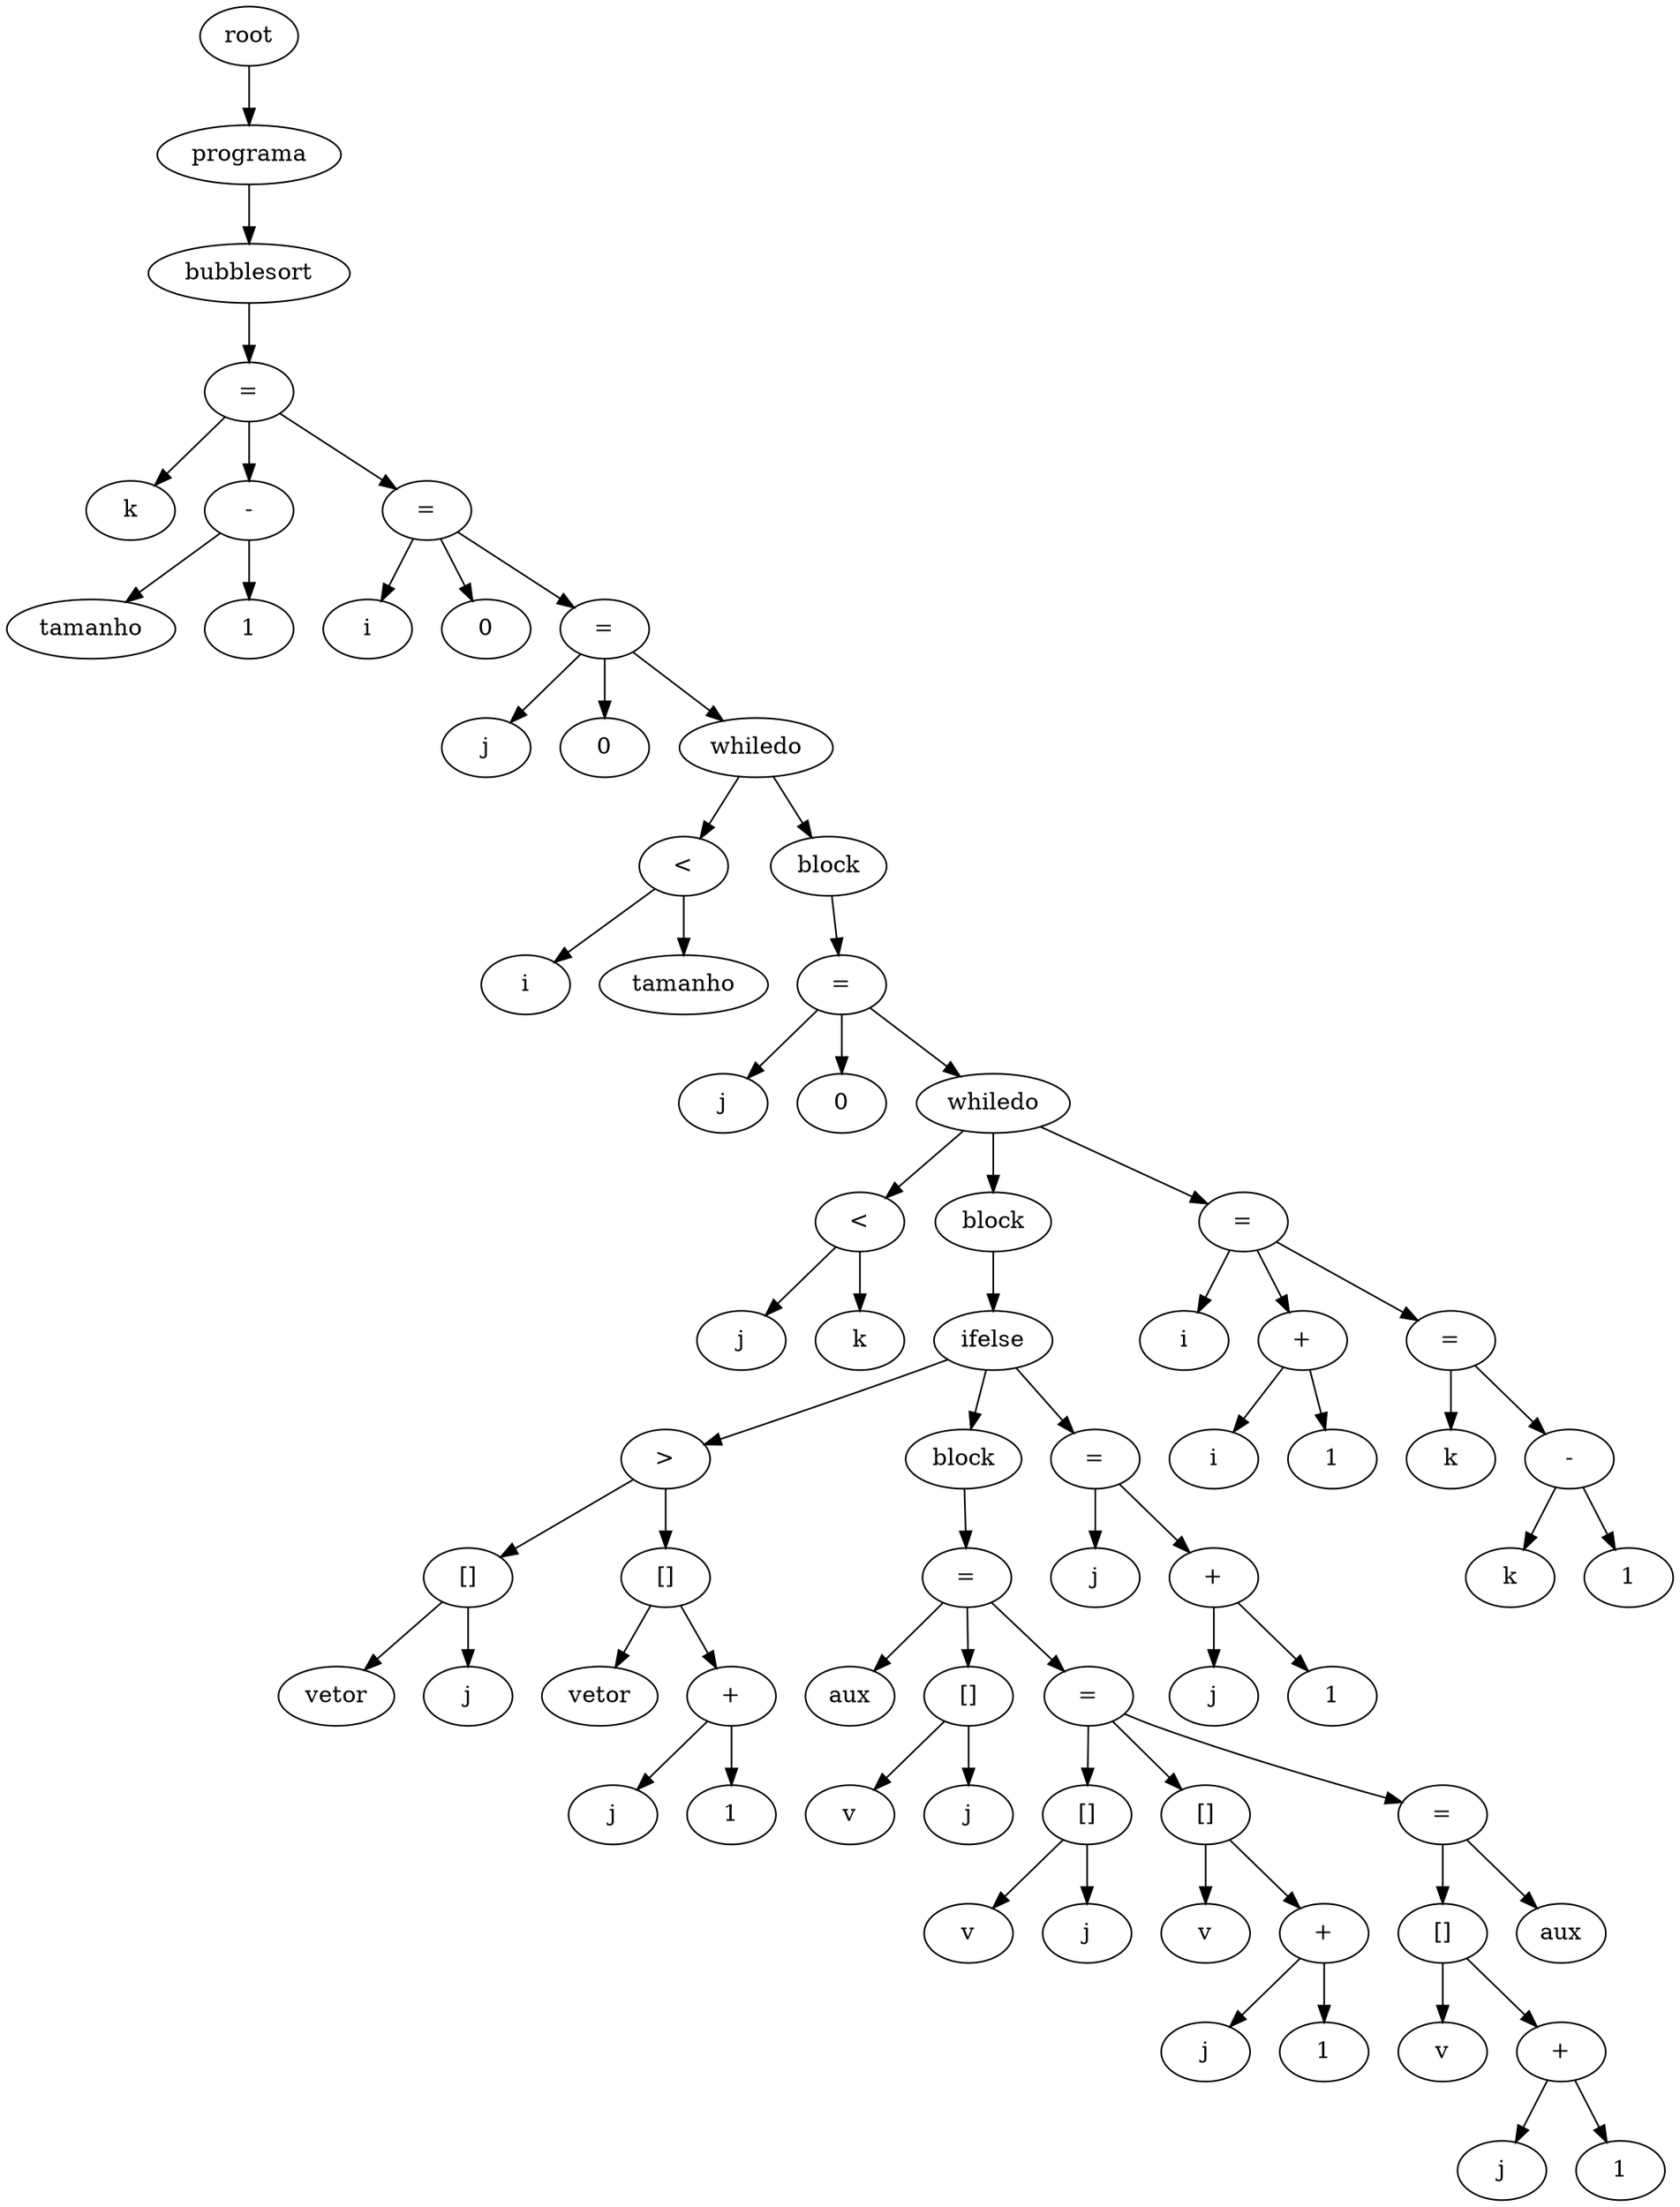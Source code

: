 digraph G {
node_0x828c958 [label="k"]
node_0x828c970 [label="tamanho"]
node_0x828c9b0 [label="1"]
node_0x828c9c8 [label="-"]
node_0x828c9c8 -> node_0x828c970
node_0x828c9c8 -> node_0x828c9b0
node_0x828c9e0 [label="="]
node_0x828c9e0 -> node_0x828c958
node_0x828c9e0 -> node_0x828c9c8
node_0x828c9f8 [label="i"]
node_0x828ca38 [label="0"]
node_0x828ca50 [label="="]
node_0x828ca50 -> node_0x828c9f8
node_0x828ca50 -> node_0x828ca38
node_0x828ca68 [label="j"]
node_0x828ca80 [label="0"]
node_0x828ca98 [label="="]
node_0x828ca98 -> node_0x828ca68
node_0x828ca98 -> node_0x828ca80
node_0x828cab0 [label="i"]
node_0x828cac8 [label="tamanho"]
node_0x828cae0 [label="<"]
node_0x828cae0 -> node_0x828cab0
node_0x828cae0 -> node_0x828cac8
node_0x828caf8 [label="j"]
node_0x828cb10 [label="0"]
node_0x828cb28 [label="="]
node_0x828cb28 -> node_0x828caf8
node_0x828cb28 -> node_0x828cb10
node_0x828cb40 [label="j"]
node_0x828cb58 [label="k"]
node_0x828cb70 [label="<"]
node_0x828cb70 -> node_0x828cb40
node_0x828cb70 -> node_0x828cb58
node_0x828cb88 [label="vetor"]
node_0x828cba0 [label="j"]
node_0x828cbb8 [label="[]"]
node_0x828cbb8 -> node_0x828cb88
node_0x828cbb8 -> node_0x828cba0
node_0x828cbd0 [label="vetor"]
node_0x828cbe8 [label="j"]
node_0x828cc00 [label="1"]
node_0x828cc18 [label="+"]
node_0x828cc18 -> node_0x828cbe8
node_0x828cc18 -> node_0x828cc00
node_0x828cc30 [label="[]"]
node_0x828cc30 -> node_0x828cbd0
node_0x828cc30 -> node_0x828cc18
node_0x828cc48 [label=">"]
node_0x828cc48 -> node_0x828cbb8
node_0x828cc48 -> node_0x828cc30
node_0x828cc60 [label="aux"]
node_0x828cca0 [label="v"]
node_0x828ccb8 [label="j"]
node_0x828ccd0 [label="[]"]
node_0x828ccd0 -> node_0x828cca0
node_0x828ccd0 -> node_0x828ccb8
node_0x828cce8 [label="="]
node_0x828cce8 -> node_0x828cc60
node_0x828cce8 -> node_0x828ccd0
node_0x828cd00 [label="v"]
node_0x828cd18 [label="j"]
node_0x828cd30 [label="[]"]
node_0x828cd30 -> node_0x828cd00
node_0x828cd30 -> node_0x828cd18
node_0x828cd48 [label="v"]
node_0x828cd60 [label="j"]
node_0x828cd78 [label="1"]
node_0x828cd90 [label="+"]
node_0x828cd90 -> node_0x828cd60
node_0x828cd90 -> node_0x828cd78
node_0x828cda8 [label="[]"]
node_0x828cda8 -> node_0x828cd48
node_0x828cda8 -> node_0x828cd90
node_0x828cdc0 [label="="]
node_0x828cdc0 -> node_0x828cd30
node_0x828cdc0 -> node_0x828cda8
node_0x828cdd8 [label="v"]
node_0x828cdf0 [label="j"]
node_0x828ce08 [label="1"]
node_0x828ce20 [label="+"]
node_0x828ce20 -> node_0x828cdf0
node_0x828ce20 -> node_0x828ce08
node_0x828ce38 [label="[]"]
node_0x828ce38 -> node_0x828cdd8
node_0x828ce38 -> node_0x828ce20
node_0x828ce50 [label="aux"]
node_0x828ce68 [label="="]
node_0x828ce68 -> node_0x828ce38
node_0x828ce68 -> node_0x828ce50
node_0x828cdc0 -> node_0x828ce68
node_0x828cce8 -> node_0x828cdc0
node_0x828ce80 [label="block"]
node_0x828ce80 -> node_0x828cce8
node_0x828ce98 [label="ifelse"]
node_0x828ce98 -> node_0x828cc48
node_0x828ce98 -> node_0x828ce80
node_0x828ceb0 [label="j"]
node_0x828cec8 [label="j"]
node_0x828cee0 [label="1"]
node_0x828cef8 [label="+"]
node_0x828cef8 -> node_0x828cec8
node_0x828cef8 -> node_0x828cee0
node_0x828cf10 [label="="]
node_0x828cf10 -> node_0x828ceb0
node_0x828cf10 -> node_0x828cef8
node_0x828ce98 -> node_0x828cf10
node_0x828cf40 [label="block"]
node_0x828cf40 -> node_0x828ce98
node_0x828cf28 [label="whiledo"]
node_0x828cf28 -> node_0x828cb70
node_0x828cf28 -> node_0x828cf40
node_0x828cf58 [label="i"]
node_0x828cf70 [label="i"]
node_0x828cf88 [label="1"]
node_0x828cfa0 [label="+"]
node_0x828cfa0 -> node_0x828cf70
node_0x828cfa0 -> node_0x828cf88
node_0x828cfb8 [label="="]
node_0x828cfb8 -> node_0x828cf58
node_0x828cfb8 -> node_0x828cfa0
node_0x828cfd0 [label="k"]
node_0x828cfe8 [label="k"]
node_0x828d000 [label="1"]
node_0x828d018 [label="-"]
node_0x828d018 -> node_0x828cfe8
node_0x828d018 -> node_0x828d000
node_0x828d030 [label="="]
node_0x828d030 -> node_0x828cfd0
node_0x828d030 -> node_0x828d018
node_0x828cfb8 -> node_0x828d030
node_0x828cf28 -> node_0x828cfb8
node_0x828cb28 -> node_0x828cf28
node_0x828d060 [label="block"]
node_0x828d060 -> node_0x828cb28
node_0x828d048 [label="whiledo"]
node_0x828d048 -> node_0x828cae0
node_0x828d048 -> node_0x828d060
node_0x828ca98 -> node_0x828d048
node_0x828ca50 -> node_0x828ca98
node_0x828c9e0 -> node_0x828ca50
node_0x828d090 [label="bubblesort"]
node_0x828d090 -> node_0x828c9e0
node_0x828d0a8 [label="programa"]
node_0x828d0a8 -> node_0x828d090
root -> node_0x828d0a8
  root [label="root"]
}
